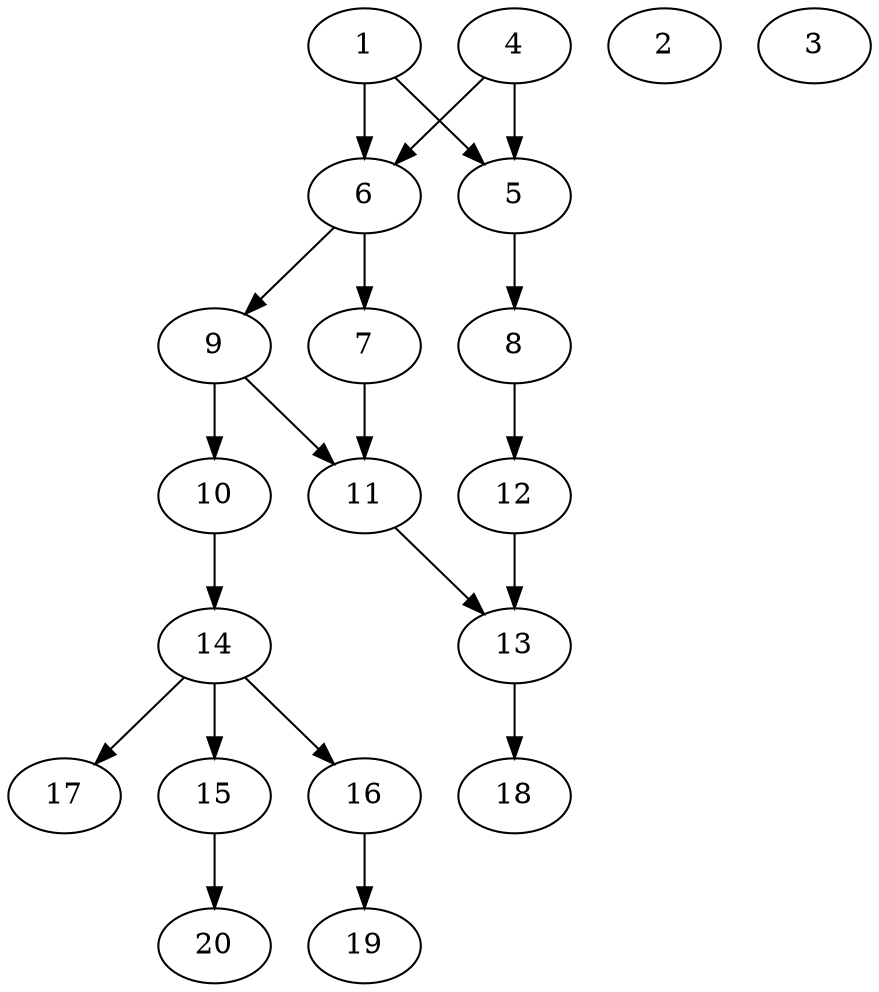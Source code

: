 // DAG automatically generated by daggen at Sat Jul 27 15:34:46 2019
// ./daggen --dot -n 20 --ccr 0.4 --fat 0.4 --regular 0.5 --density 0.4 --mindata 5242880 --maxdata 52428800 
digraph G {
  1 [size="75481600", alpha="0.03", expect_size="30192640"] 
  1 -> 5 [size ="30192640"]
  1 -> 6 [size ="30192640"]
  2 [size="90424320", alpha="0.14", expect_size="36169728"] 
  3 [size="25502720", alpha="0.09", expect_size="10201088"] 
  4 [size="72186880", alpha="0.17", expect_size="28874752"] 
  4 -> 5 [size ="28874752"]
  4 -> 6 [size ="28874752"]
  5 [size="126072320", alpha="0.08", expect_size="50428928"] 
  5 -> 8 [size ="50428928"]
  6 [size="129850880", alpha="0.15", expect_size="51940352"] 
  6 -> 7 [size ="51940352"]
  6 -> 9 [size ="51940352"]
  7 [size="125342720", alpha="0.17", expect_size="50137088"] 
  7 -> 11 [size ="50137088"]
  8 [size="25978880", alpha="0.05", expect_size="10391552"] 
  8 -> 12 [size ="10391552"]
  9 [size="17587200", alpha="0.17", expect_size="7034880"] 
  9 -> 10 [size ="7034880"]
  9 -> 11 [size ="7034880"]
  10 [size="109501440", alpha="0.16", expect_size="43800576"] 
  10 -> 14 [size ="43800576"]
  11 [size="23764480", alpha="0.17", expect_size="9505792"] 
  11 -> 13 [size ="9505792"]
  12 [size="40709120", alpha="0.17", expect_size="16283648"] 
  12 -> 13 [size ="16283648"]
  13 [size="120555520", alpha="0.20", expect_size="48222208"] 
  13 -> 18 [size ="48222208"]
  14 [size="57164800", alpha="0.11", expect_size="22865920"] 
  14 -> 15 [size ="22865920"]
  14 -> 16 [size ="22865920"]
  14 -> 17 [size ="22865920"]
  15 [size="39810560", alpha="0.10", expect_size="15924224"] 
  15 -> 20 [size ="15924224"]
  16 [size="87449600", alpha="0.16", expect_size="34979840"] 
  16 -> 19 [size ="34979840"]
  17 [size="60825600", alpha="0.15", expect_size="24330240"] 
  18 [size="40355840", alpha="0.18", expect_size="16142336"] 
  19 [size="69777920", alpha="0.08", expect_size="27911168"] 
  20 [size="53127680", alpha="0.07", expect_size="21251072"] 
}
